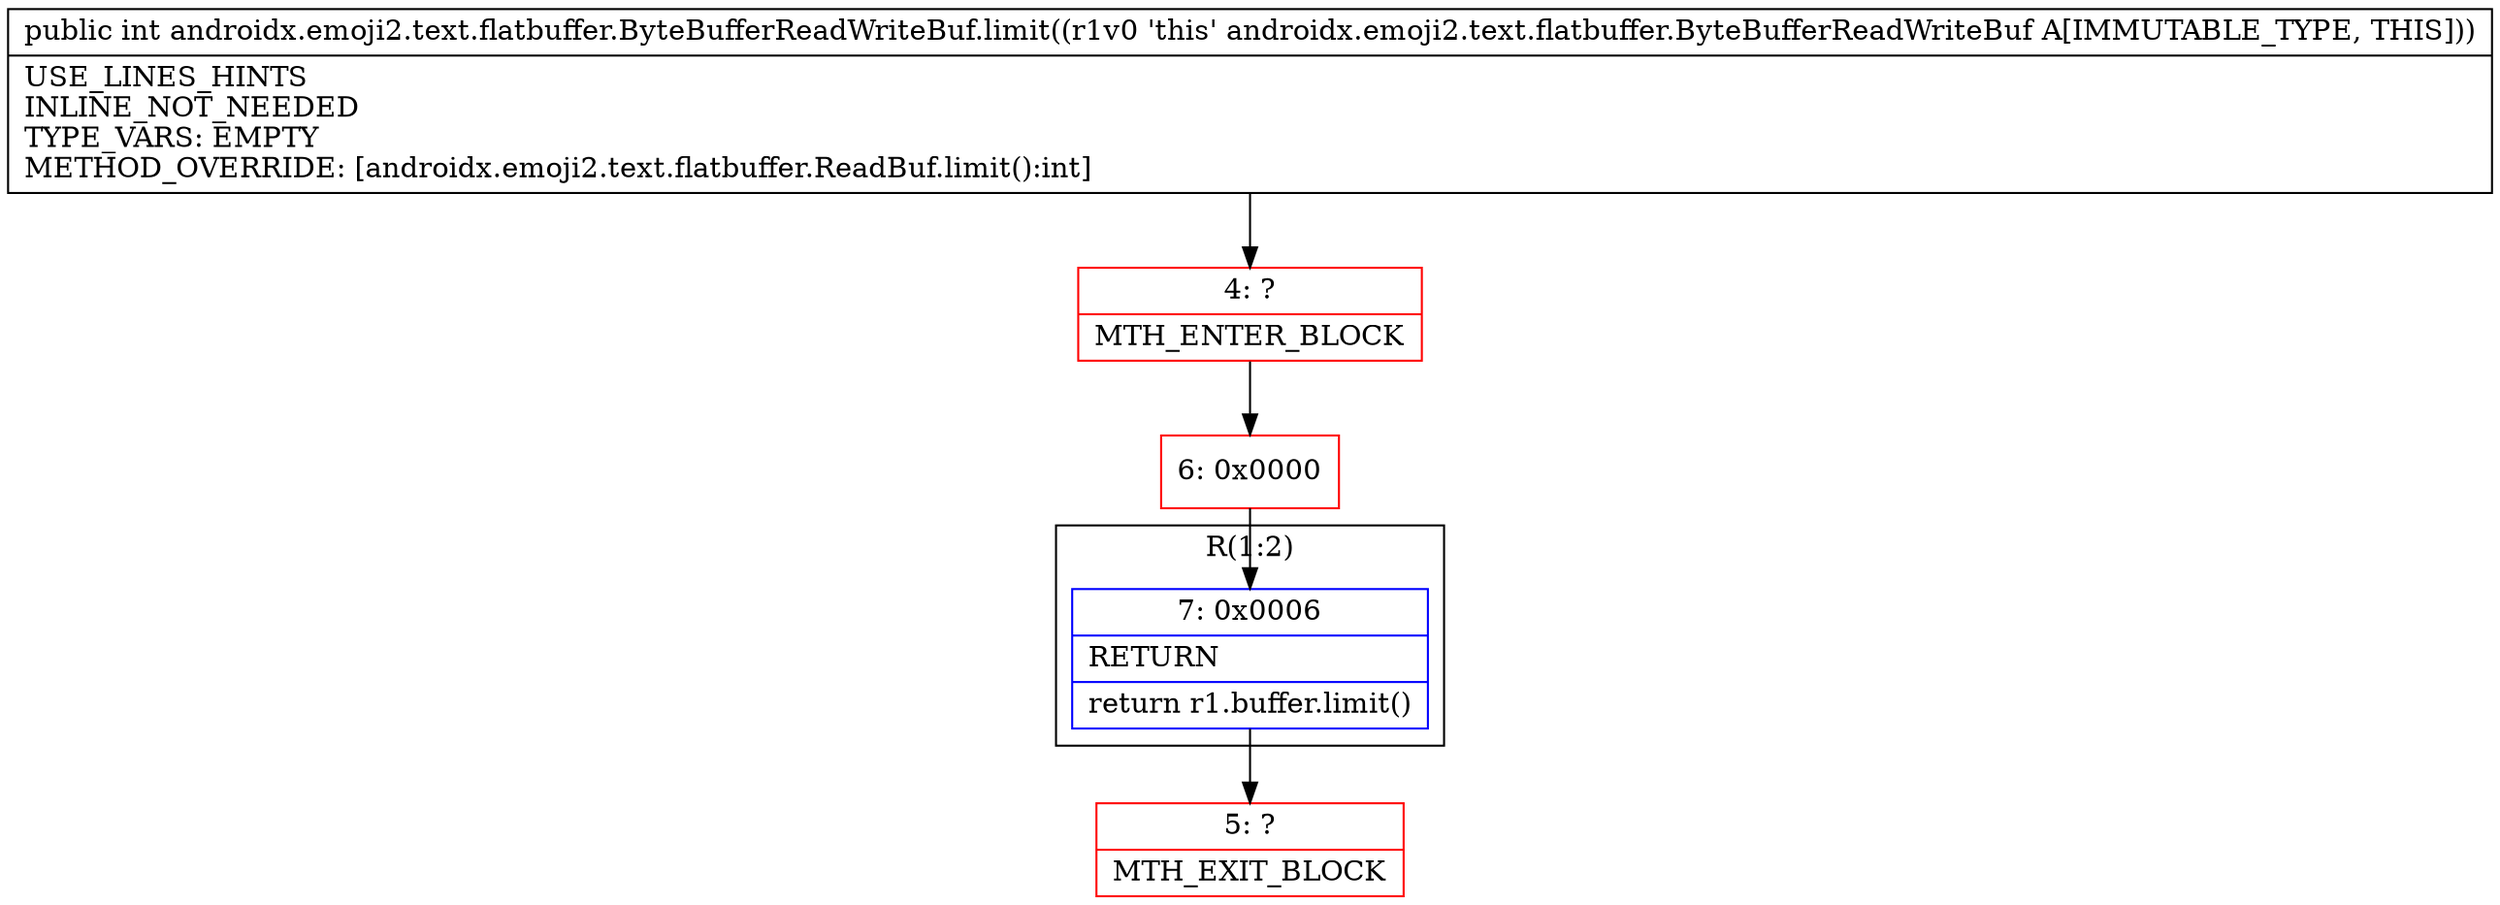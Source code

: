 digraph "CFG forandroidx.emoji2.text.flatbuffer.ByteBufferReadWriteBuf.limit()I" {
subgraph cluster_Region_1615041815 {
label = "R(1:2)";
node [shape=record,color=blue];
Node_7 [shape=record,label="{7\:\ 0x0006|RETURN\l|return r1.buffer.limit()\l}"];
}
Node_4 [shape=record,color=red,label="{4\:\ ?|MTH_ENTER_BLOCK\l}"];
Node_6 [shape=record,color=red,label="{6\:\ 0x0000}"];
Node_5 [shape=record,color=red,label="{5\:\ ?|MTH_EXIT_BLOCK\l}"];
MethodNode[shape=record,label="{public int androidx.emoji2.text.flatbuffer.ByteBufferReadWriteBuf.limit((r1v0 'this' androidx.emoji2.text.flatbuffer.ByteBufferReadWriteBuf A[IMMUTABLE_TYPE, THIS]))  | USE_LINES_HINTS\lINLINE_NOT_NEEDED\lTYPE_VARS: EMPTY\lMETHOD_OVERRIDE: [androidx.emoji2.text.flatbuffer.ReadBuf.limit():int]\l}"];
MethodNode -> Node_4;Node_7 -> Node_5;
Node_4 -> Node_6;
Node_6 -> Node_7;
}

